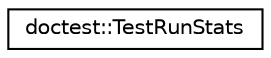 digraph "Graphical Class Hierarchy"
{
  edge [fontname="Helvetica",fontsize="10",labelfontname="Helvetica",labelfontsize="10"];
  node [fontname="Helvetica",fontsize="10",shape=record];
  rankdir="LR";
  Node0 [label="doctest::TestRunStats",height=0.2,width=0.4,color="black", fillcolor="white", style="filled",URL="$structdoctest_1_1_test_run_stats.html"];
}
